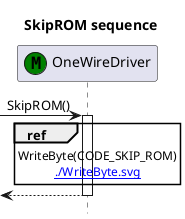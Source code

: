 @startuml

hide footbox

title SkipROM sequence

participant "OneWireDriver" as ModuleOneWireDriver<<M,Green>>[[../Class/OneWireDriver.svg]]



-> ModuleOneWireDriver : SkipROM()
  activate ModuleOneWireDriver

ref over ModuleOneWireDriver
  WriteByte(CODE_SKIP_ROM)
  [[./WriteByte.svg]]
end ref

<-- ModuleOneWireDriver
  deactivate ModuleOneWireDriver

@enduml
